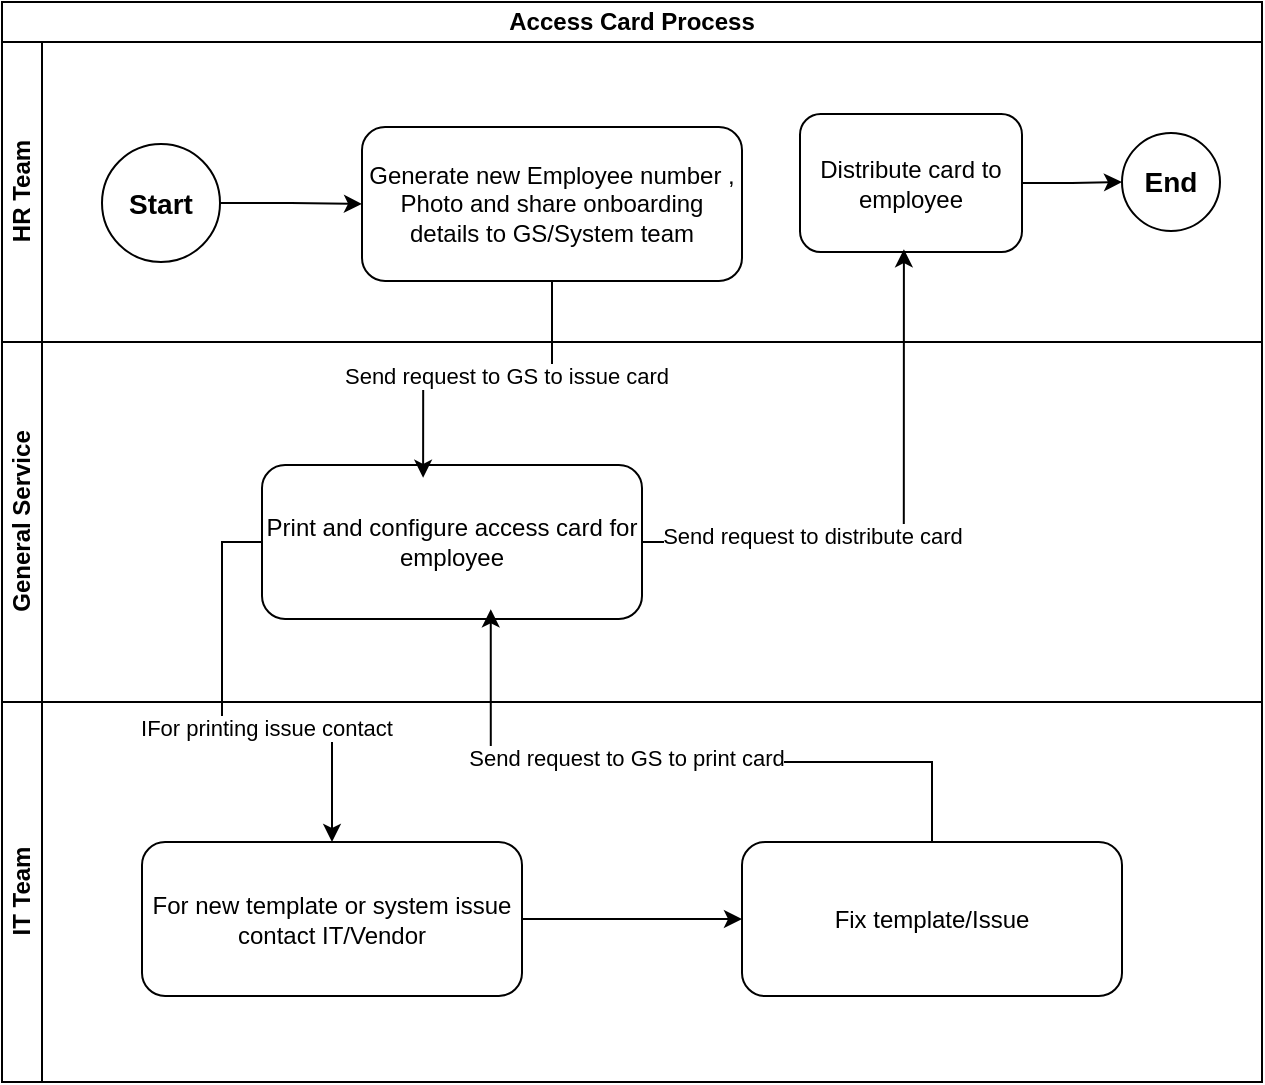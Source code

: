 <mxfile version="23.1.2" type="github">
  <diagram name="Page-1" id="sbP5_V08ZOYP8vuolDrE">
    <mxGraphModel dx="1130" dy="644" grid="1" gridSize="10" guides="1" tooltips="1" connect="1" arrows="1" fold="1" page="1" pageScale="1" pageWidth="850" pageHeight="1100" math="0" shadow="0">
      <root>
        <mxCell id="0" />
        <mxCell id="1" parent="0" />
        <mxCell id="kXOKThaD8OFcsbgmw0kT-2" value="Access Card Process" style="swimlane;html=1;childLayout=stackLayout;resizeParent=1;resizeParentMax=0;horizontal=1;startSize=20;horizontalStack=0;whiteSpace=wrap;" vertex="1" parent="1">
          <mxGeometry x="70" y="200" width="630" height="540" as="geometry" />
        </mxCell>
        <mxCell id="kXOKThaD8OFcsbgmw0kT-3" value="HR Team" style="swimlane;html=1;startSize=20;horizontal=0;" vertex="1" parent="kXOKThaD8OFcsbgmw0kT-2">
          <mxGeometry y="20" width="630" height="150" as="geometry" />
        </mxCell>
        <mxCell id="kXOKThaD8OFcsbgmw0kT-8" value="" style="edgeStyle=orthogonalEdgeStyle;rounded=0;orthogonalLoop=1;jettySize=auto;html=1;entryX=0;entryY=0.5;entryDx=0;entryDy=0;" edge="1" parent="kXOKThaD8OFcsbgmw0kT-3" source="kXOKThaD8OFcsbgmw0kT-6" target="kXOKThaD8OFcsbgmw0kT-9">
          <mxGeometry relative="1" as="geometry">
            <mxPoint x="193" y="75.0" as="targetPoint" />
          </mxGeometry>
        </mxCell>
        <mxCell id="kXOKThaD8OFcsbgmw0kT-6" value="&lt;b&gt;&lt;font style=&quot;font-size: 14px;&quot;&gt;Start&lt;/font&gt;&lt;/b&gt;" style="ellipse;whiteSpace=wrap;html=1;aspect=fixed;" vertex="1" parent="kXOKThaD8OFcsbgmw0kT-3">
          <mxGeometry x="50" y="51" width="59" height="59" as="geometry" />
        </mxCell>
        <mxCell id="kXOKThaD8OFcsbgmw0kT-9" value="Generate new Employee number , Photo and share onboarding details to GS/System team" style="rounded=1;whiteSpace=wrap;html=1;" vertex="1" parent="kXOKThaD8OFcsbgmw0kT-3">
          <mxGeometry x="180" y="42.5" width="190" height="77" as="geometry" />
        </mxCell>
        <mxCell id="kXOKThaD8OFcsbgmw0kT-24" value="" style="edgeStyle=orthogonalEdgeStyle;rounded=0;orthogonalLoop=1;jettySize=auto;html=1;" edge="1" parent="kXOKThaD8OFcsbgmw0kT-3" source="kXOKThaD8OFcsbgmw0kT-11" target="kXOKThaD8OFcsbgmw0kT-23">
          <mxGeometry relative="1" as="geometry" />
        </mxCell>
        <mxCell id="kXOKThaD8OFcsbgmw0kT-11" value="Distribute card to employee" style="rounded=1;whiteSpace=wrap;html=1;" vertex="1" parent="kXOKThaD8OFcsbgmw0kT-3">
          <mxGeometry x="399" y="36" width="111" height="69" as="geometry" />
        </mxCell>
        <mxCell id="kXOKThaD8OFcsbgmw0kT-23" value="&lt;b&gt;&lt;font style=&quot;font-size: 14px;&quot;&gt;End&lt;/font&gt;&lt;/b&gt;" style="ellipse;whiteSpace=wrap;html=1;aspect=fixed;" vertex="1" parent="kXOKThaD8OFcsbgmw0kT-3">
          <mxGeometry x="560" y="45.5" width="49" height="49" as="geometry" />
        </mxCell>
        <mxCell id="kXOKThaD8OFcsbgmw0kT-4" value="General Service" style="swimlane;html=1;startSize=20;horizontal=0;" vertex="1" parent="kXOKThaD8OFcsbgmw0kT-2">
          <mxGeometry y="170" width="630" height="180" as="geometry" />
        </mxCell>
        <mxCell id="kXOKThaD8OFcsbgmw0kT-10" value="Print and configure access card for employee" style="rounded=1;whiteSpace=wrap;html=1;" vertex="1" parent="kXOKThaD8OFcsbgmw0kT-4">
          <mxGeometry x="130" y="61.5" width="190" height="77" as="geometry" />
        </mxCell>
        <mxCell id="kXOKThaD8OFcsbgmw0kT-5" value="IT Team" style="swimlane;html=1;startSize=20;horizontal=0;" vertex="1" parent="kXOKThaD8OFcsbgmw0kT-2">
          <mxGeometry y="350" width="630" height="190" as="geometry" />
        </mxCell>
        <mxCell id="kXOKThaD8OFcsbgmw0kT-18" value="" style="edgeStyle=orthogonalEdgeStyle;rounded=0;orthogonalLoop=1;jettySize=auto;html=1;" edge="1" parent="kXOKThaD8OFcsbgmw0kT-5" source="kXOKThaD8OFcsbgmw0kT-16" target="kXOKThaD8OFcsbgmw0kT-17">
          <mxGeometry relative="1" as="geometry" />
        </mxCell>
        <mxCell id="kXOKThaD8OFcsbgmw0kT-16" value="For new template or system issue contact IT/Vendor" style="rounded=1;whiteSpace=wrap;html=1;" vertex="1" parent="kXOKThaD8OFcsbgmw0kT-5">
          <mxGeometry x="70" y="70" width="190" height="77" as="geometry" />
        </mxCell>
        <mxCell id="kXOKThaD8OFcsbgmw0kT-17" value="Fix template/Issue" style="rounded=1;whiteSpace=wrap;html=1;" vertex="1" parent="kXOKThaD8OFcsbgmw0kT-5">
          <mxGeometry x="370" y="70" width="190" height="77" as="geometry" />
        </mxCell>
        <mxCell id="kXOKThaD8OFcsbgmw0kT-13" style="edgeStyle=orthogonalEdgeStyle;rounded=0;orthogonalLoop=1;jettySize=auto;html=1;entryX=0.424;entryY=0.083;entryDx=0;entryDy=0;entryPerimeter=0;" edge="1" parent="kXOKThaD8OFcsbgmw0kT-2" source="kXOKThaD8OFcsbgmw0kT-9" target="kXOKThaD8OFcsbgmw0kT-10">
          <mxGeometry relative="1" as="geometry" />
        </mxCell>
        <mxCell id="kXOKThaD8OFcsbgmw0kT-14" value="Send request to GS to issue card" style="edgeLabel;html=1;align=center;verticalAlign=middle;resizable=0;points=[];" vertex="1" connectable="0" parent="kXOKThaD8OFcsbgmw0kT-13">
          <mxGeometry x="-0.145" y="1" relative="1" as="geometry">
            <mxPoint as="offset" />
          </mxGeometry>
        </mxCell>
        <mxCell id="kXOKThaD8OFcsbgmw0kT-19" style="edgeStyle=orthogonalEdgeStyle;rounded=0;orthogonalLoop=1;jettySize=auto;html=1;entryX=0.602;entryY=0.937;entryDx=0;entryDy=0;entryPerimeter=0;" edge="1" parent="kXOKThaD8OFcsbgmw0kT-2" source="kXOKThaD8OFcsbgmw0kT-17" target="kXOKThaD8OFcsbgmw0kT-10">
          <mxGeometry relative="1" as="geometry">
            <Array as="points">
              <mxPoint x="465" y="380" />
              <mxPoint x="244" y="380" />
            </Array>
          </mxGeometry>
        </mxCell>
        <mxCell id="kXOKThaD8OFcsbgmw0kT-20" value="Send request to GS to print card" style="edgeLabel;html=1;align=center;verticalAlign=middle;resizable=0;points=[];" vertex="1" connectable="0" parent="kXOKThaD8OFcsbgmw0kT-19">
          <mxGeometry x="0.149" y="-2" relative="1" as="geometry">
            <mxPoint as="offset" />
          </mxGeometry>
        </mxCell>
        <mxCell id="kXOKThaD8OFcsbgmw0kT-21" style="edgeStyle=orthogonalEdgeStyle;rounded=0;orthogonalLoop=1;jettySize=auto;html=1;entryX=0.5;entryY=0;entryDx=0;entryDy=0;" edge="1" parent="kXOKThaD8OFcsbgmw0kT-2" source="kXOKThaD8OFcsbgmw0kT-10" target="kXOKThaD8OFcsbgmw0kT-16">
          <mxGeometry relative="1" as="geometry">
            <Array as="points">
              <mxPoint x="110" y="270" />
              <mxPoint x="110" y="364" />
              <mxPoint x="165" y="364" />
            </Array>
          </mxGeometry>
        </mxCell>
        <mxCell id="kXOKThaD8OFcsbgmw0kT-22" value="IFor printing issue contact" style="edgeLabel;html=1;align=center;verticalAlign=middle;resizable=0;points=[];" vertex="1" connectable="0" parent="kXOKThaD8OFcsbgmw0kT-21">
          <mxGeometry x="0.21" y="1" relative="1" as="geometry">
            <mxPoint as="offset" />
          </mxGeometry>
        </mxCell>
        <mxCell id="kXOKThaD8OFcsbgmw0kT-12" style="edgeStyle=orthogonalEdgeStyle;rounded=0;orthogonalLoop=1;jettySize=auto;html=1;entryX=0.468;entryY=0.98;entryDx=0;entryDy=0;entryPerimeter=0;" edge="1" parent="kXOKThaD8OFcsbgmw0kT-2" source="kXOKThaD8OFcsbgmw0kT-10" target="kXOKThaD8OFcsbgmw0kT-11">
          <mxGeometry relative="1" as="geometry">
            <mxPoint x="530" y="150.0" as="targetPoint" />
          </mxGeometry>
        </mxCell>
        <mxCell id="kXOKThaD8OFcsbgmw0kT-15" value="Send request to distribute card" style="edgeLabel;html=1;align=center;verticalAlign=middle;resizable=0;points=[];" vertex="1" connectable="0" parent="kXOKThaD8OFcsbgmw0kT-12">
          <mxGeometry x="-0.386" y="3" relative="1" as="geometry">
            <mxPoint as="offset" />
          </mxGeometry>
        </mxCell>
      </root>
    </mxGraphModel>
  </diagram>
</mxfile>
